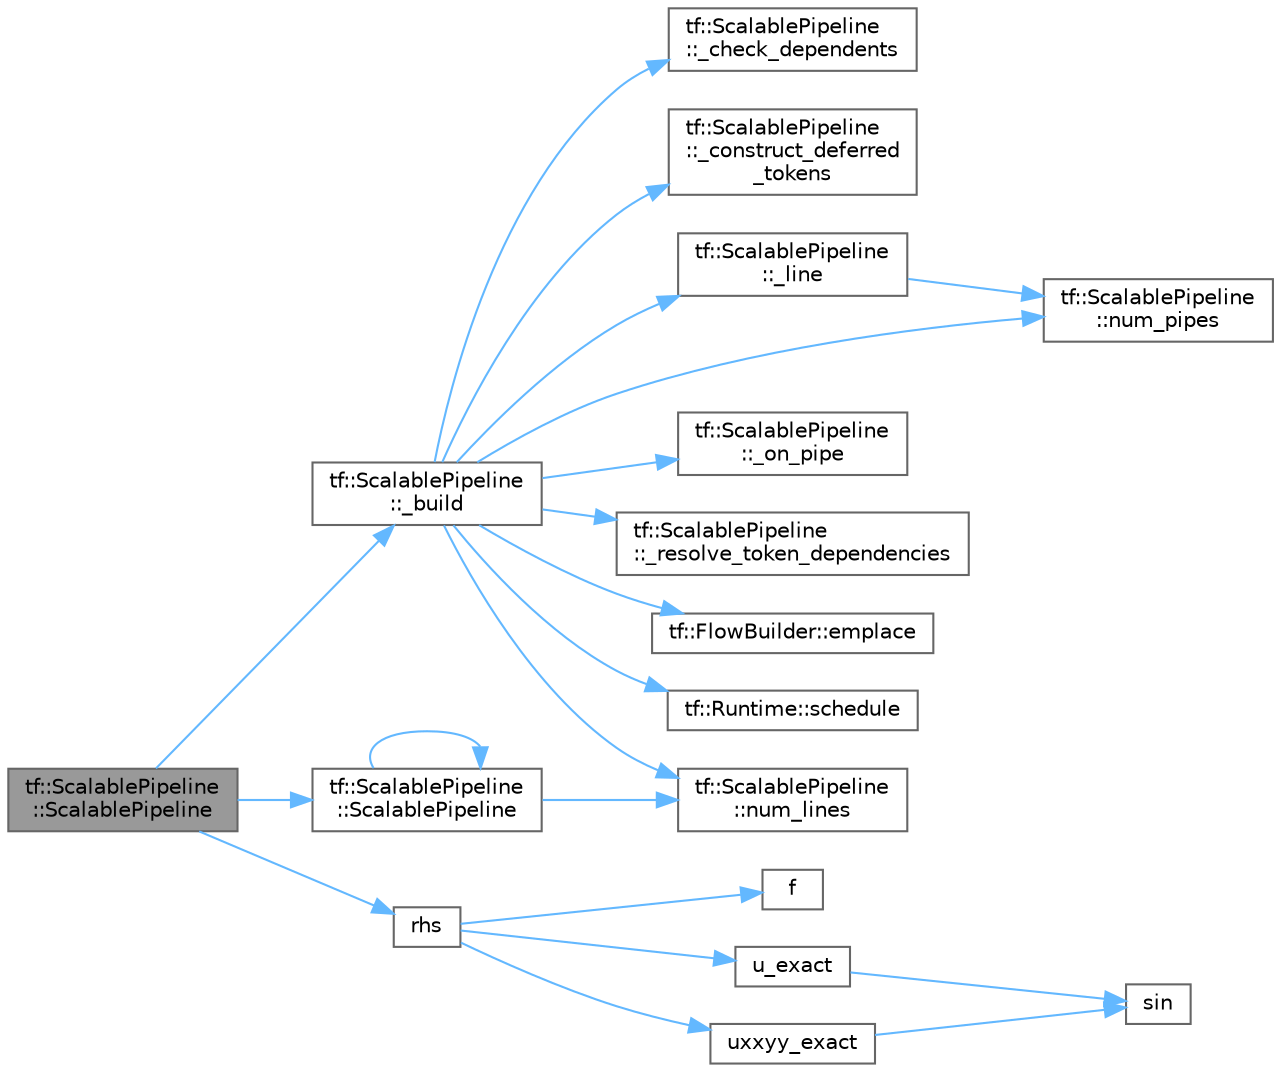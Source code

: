 digraph "tf::ScalablePipeline::ScalablePipeline"
{
 // LATEX_PDF_SIZE
  bgcolor="transparent";
  edge [fontname=Helvetica,fontsize=10,labelfontname=Helvetica,labelfontsize=10];
  node [fontname=Helvetica,fontsize=10,shape=box,height=0.2,width=0.4];
  rankdir="LR";
  Node1 [id="Node000001",label="tf::ScalablePipeline\l::ScalablePipeline",height=0.2,width=0.4,color="gray40", fillcolor="grey60", style="filled", fontcolor="black",tooltip="move constructor"];
  Node1 -> Node2 [id="edge1_Node000001_Node000002",color="steelblue1",style="solid",tooltip=" "];
  Node2 [id="Node000002",label="tf::ScalablePipeline\l::_build",height=0.2,width=0.4,color="grey40", fillcolor="white", style="filled",URL="$classtf_1_1_scalable_pipeline.html#ae695c9b1bbe3a5f65a5bb4217087c356",tooltip=" "];
  Node2 -> Node3 [id="edge2_Node000002_Node000003",color="steelblue1",style="solid",tooltip=" "];
  Node3 [id="Node000003",label="tf::ScalablePipeline\l::_check_dependents",height=0.2,width=0.4,color="grey40", fillcolor="white", style="filled",URL="$classtf_1_1_scalable_pipeline.html#a3cea771eaee545d4445114c824a3f6df",tooltip=" "];
  Node2 -> Node4 [id="edge3_Node000002_Node000004",color="steelblue1",style="solid",tooltip=" "];
  Node4 [id="Node000004",label="tf::ScalablePipeline\l::_construct_deferred\l_tokens",height=0.2,width=0.4,color="grey40", fillcolor="white", style="filled",URL="$classtf_1_1_scalable_pipeline.html#a4583da84f07196c55c636e3556a1e5e3",tooltip=" "];
  Node2 -> Node5 [id="edge4_Node000002_Node000005",color="steelblue1",style="solid",tooltip=" "];
  Node5 [id="Node000005",label="tf::ScalablePipeline\l::_line",height=0.2,width=0.4,color="grey40", fillcolor="white", style="filled",URL="$classtf_1_1_scalable_pipeline.html#a81b18c25db2cba4c530d85c5ab413a6c",tooltip=" "];
  Node5 -> Node6 [id="edge5_Node000005_Node000006",color="steelblue1",style="solid",tooltip=" "];
  Node6 [id="Node000006",label="tf::ScalablePipeline\l::num_pipes",height=0.2,width=0.4,color="grey40", fillcolor="white", style="filled",URL="$classtf_1_1_scalable_pipeline.html#a70c49f5219847681133d2a226c804da1",tooltip="queries the number of pipes"];
  Node2 -> Node7 [id="edge6_Node000002_Node000007",color="steelblue1",style="solid",tooltip=" "];
  Node7 [id="Node000007",label="tf::ScalablePipeline\l::_on_pipe",height=0.2,width=0.4,color="grey40", fillcolor="white", style="filled",URL="$classtf_1_1_scalable_pipeline.html#aea457827353fe9d73ae069daec7fa512",tooltip=" "];
  Node2 -> Node8 [id="edge7_Node000002_Node000008",color="steelblue1",style="solid",tooltip=" "];
  Node8 [id="Node000008",label="tf::ScalablePipeline\l::_resolve_token_dependencies",height=0.2,width=0.4,color="grey40", fillcolor="white", style="filled",URL="$classtf_1_1_scalable_pipeline.html#ad210e4d59d58c79100a830df51d55b1f",tooltip=" "];
  Node2 -> Node9 [id="edge8_Node000002_Node000009",color="steelblue1",style="solid",tooltip=" "];
  Node9 [id="Node000009",label="tf::FlowBuilder::emplace",height=0.2,width=0.4,color="grey40", fillcolor="white", style="filled",URL="$classtf_1_1_flow_builder.html#a60d7a666cab71ecfa3010b2efb0d6b57",tooltip="creates a static task"];
  Node2 -> Node10 [id="edge9_Node000002_Node000010",color="steelblue1",style="solid",tooltip=" "];
  Node10 [id="Node000010",label="tf::ScalablePipeline\l::num_lines",height=0.2,width=0.4,color="grey40", fillcolor="white", style="filled",URL="$classtf_1_1_scalable_pipeline.html#a5a4dd65638e8e06e35cb4c5792d044cc",tooltip="queries the number of parallel lines"];
  Node2 -> Node6 [id="edge10_Node000002_Node000006",color="steelblue1",style="solid",tooltip=" "];
  Node2 -> Node11 [id="edge11_Node000002_Node000011",color="steelblue1",style="solid",tooltip=" "];
  Node11 [id="Node000011",label="tf::Runtime::schedule",height=0.2,width=0.4,color="grey40", fillcolor="white", style="filled",URL="$classtf_1_1_runtime.html#aa7e72cc0f298475195b252c8f1793343",tooltip="schedules an active task immediately to the worker's queue"];
  Node1 -> Node12 [id="edge12_Node000001_Node000012",color="steelblue1",style="solid",tooltip=" "];
  Node12 [id="Node000012",label="rhs",height=0.2,width=0.4,color="grey40", fillcolor="white", style="filled",URL="$poisson_8cpp.html#a38c677f5cc4e47bc7505aef707c1bb83",tooltip=" "];
  Node12 -> Node13 [id="edge13_Node000012_Node000013",color="steelblue1",style="solid",tooltip=" "];
  Node13 [id="Node000013",label="f",height=0.2,width=0.4,color="grey40", fillcolor="white", style="filled",URL="$cxx11__tensor__map_8cpp.html#a7f507fea02198f6cb81c86640c7b1a4e",tooltip=" "];
  Node12 -> Node14 [id="edge14_Node000012_Node000014",color="steelblue1",style="solid",tooltip=" "];
  Node14 [id="Node000014",label="u_exact",height=0.2,width=0.4,color="grey40", fillcolor="white", style="filled",URL="$poisson_8cpp.html#a06fc16c4676f839f8de736a6791b6862",tooltip=" "];
  Node14 -> Node15 [id="edge15_Node000014_Node000015",color="steelblue1",style="solid",tooltip=" "];
  Node15 [id="Node000015",label="sin",height=0.2,width=0.4,color="grey40", fillcolor="white", style="filled",URL="$_array_cwise_unary_ops_8h.html#a9cfb0ea58bd813510a9e2db18a5e49f0",tooltip=" "];
  Node12 -> Node16 [id="edge16_Node000012_Node000016",color="steelblue1",style="solid",tooltip=" "];
  Node16 [id="Node000016",label="uxxyy_exact",height=0.2,width=0.4,color="grey40", fillcolor="white", style="filled",URL="$poisson_8cpp.html#a557a61cf12d143424a35123b14048a22",tooltip=" "];
  Node16 -> Node15 [id="edge17_Node000016_Node000015",color="steelblue1",style="solid",tooltip=" "];
  Node1 -> Node17 [id="edge18_Node000001_Node000017",color="steelblue1",style="solid",tooltip=" "];
  Node17 [id="Node000017",label="tf::ScalablePipeline\l::ScalablePipeline",height=0.2,width=0.4,color="grey40", fillcolor="white", style="filled",URL="$classtf_1_1_scalable_pipeline.html#a26f5e7e768b77f9e95100c5d6467db71",tooltip="default constructor"];
  Node17 -> Node10 [id="edge19_Node000017_Node000010",color="steelblue1",style="solid",tooltip=" "];
  Node17 -> Node17 [id="edge20_Node000017_Node000017",color="steelblue1",style="solid",tooltip=" "];
}
